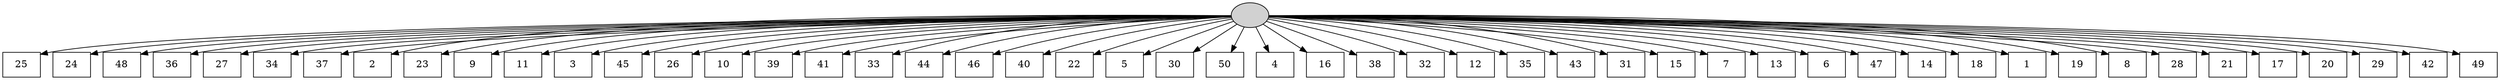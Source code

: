 digraph G {
0[style=filled, fillcolor=grey82, label=""];
1[shape=box,style=filled, fillcolor=white,label="25\n"];
2[shape=box,style=filled, fillcolor=white,label="24\n"];
3[shape=box,style=filled, fillcolor=white,label="48\n"];
4[shape=box,style=filled, fillcolor=white,label="36\n"];
5[shape=box,style=filled, fillcolor=white,label="27\n"];
6[shape=box,style=filled, fillcolor=white,label="34\n"];
7[shape=box,style=filled, fillcolor=white,label="37\n"];
8[shape=box,style=filled, fillcolor=white,label="2\n"];
9[shape=box,style=filled, fillcolor=white,label="23\n"];
10[shape=box,style=filled, fillcolor=white,label="9\n"];
11[shape=box,style=filled, fillcolor=white,label="11\n"];
12[shape=box,style=filled, fillcolor=white,label="3\n"];
13[shape=box,style=filled, fillcolor=white,label="45\n"];
14[shape=box,style=filled, fillcolor=white,label="26\n"];
15[shape=box,style=filled, fillcolor=white,label="10\n"];
16[shape=box,style=filled, fillcolor=white,label="39\n"];
17[shape=box,style=filled, fillcolor=white,label="41\n"];
18[shape=box,style=filled, fillcolor=white,label="33\n"];
19[shape=box,style=filled, fillcolor=white,label="44\n"];
20[shape=box,style=filled, fillcolor=white,label="46\n"];
21[shape=box,style=filled, fillcolor=white,label="40\n"];
22[shape=box,style=filled, fillcolor=white,label="22\n"];
23[shape=box,style=filled, fillcolor=white,label="5\n"];
24[shape=box,style=filled, fillcolor=white,label="30\n"];
25[shape=box,style=filled, fillcolor=white,label="50\n"];
26[shape=box,style=filled, fillcolor=white,label="4\n"];
27[shape=box,style=filled, fillcolor=white,label="16\n"];
28[shape=box,style=filled, fillcolor=white,label="38\n"];
29[shape=box,style=filled, fillcolor=white,label="32\n"];
30[shape=box,style=filled, fillcolor=white,label="12\n"];
31[shape=box,style=filled, fillcolor=white,label="35\n"];
32[shape=box,style=filled, fillcolor=white,label="43\n"];
33[shape=box,style=filled, fillcolor=white,label="31\n"];
34[shape=box,style=filled, fillcolor=white,label="15\n"];
35[shape=box,style=filled, fillcolor=white,label="7\n"];
36[shape=box,style=filled, fillcolor=white,label="13\n"];
37[shape=box,style=filled, fillcolor=white,label="6\n"];
38[shape=box,style=filled, fillcolor=white,label="47\n"];
39[shape=box,style=filled, fillcolor=white,label="14\n"];
40[shape=box,style=filled, fillcolor=white,label="18\n"];
41[shape=box,style=filled, fillcolor=white,label="1\n"];
42[shape=box,style=filled, fillcolor=white,label="19\n"];
43[shape=box,style=filled, fillcolor=white,label="8\n"];
44[shape=box,style=filled, fillcolor=white,label="28\n"];
45[shape=box,style=filled, fillcolor=white,label="21\n"];
46[shape=box,style=filled, fillcolor=white,label="17\n"];
47[shape=box,style=filled, fillcolor=white,label="20\n"];
48[shape=box,style=filled, fillcolor=white,label="29\n"];
49[shape=box,style=filled, fillcolor=white,label="42\n"];
50[shape=box,style=filled, fillcolor=white,label="49\n"];
0->1 ;
0->2 ;
0->3 ;
0->4 ;
0->5 ;
0->6 ;
0->7 ;
0->8 ;
0->9 ;
0->10 ;
0->11 ;
0->12 ;
0->13 ;
0->14 ;
0->15 ;
0->16 ;
0->17 ;
0->18 ;
0->19 ;
0->20 ;
0->21 ;
0->22 ;
0->23 ;
0->24 ;
0->25 ;
0->26 ;
0->27 ;
0->28 ;
0->29 ;
0->30 ;
0->31 ;
0->32 ;
0->33 ;
0->34 ;
0->35 ;
0->36 ;
0->37 ;
0->38 ;
0->39 ;
0->40 ;
0->41 ;
0->42 ;
0->43 ;
0->44 ;
0->45 ;
0->46 ;
0->47 ;
0->48 ;
0->49 ;
0->50 ;
}
